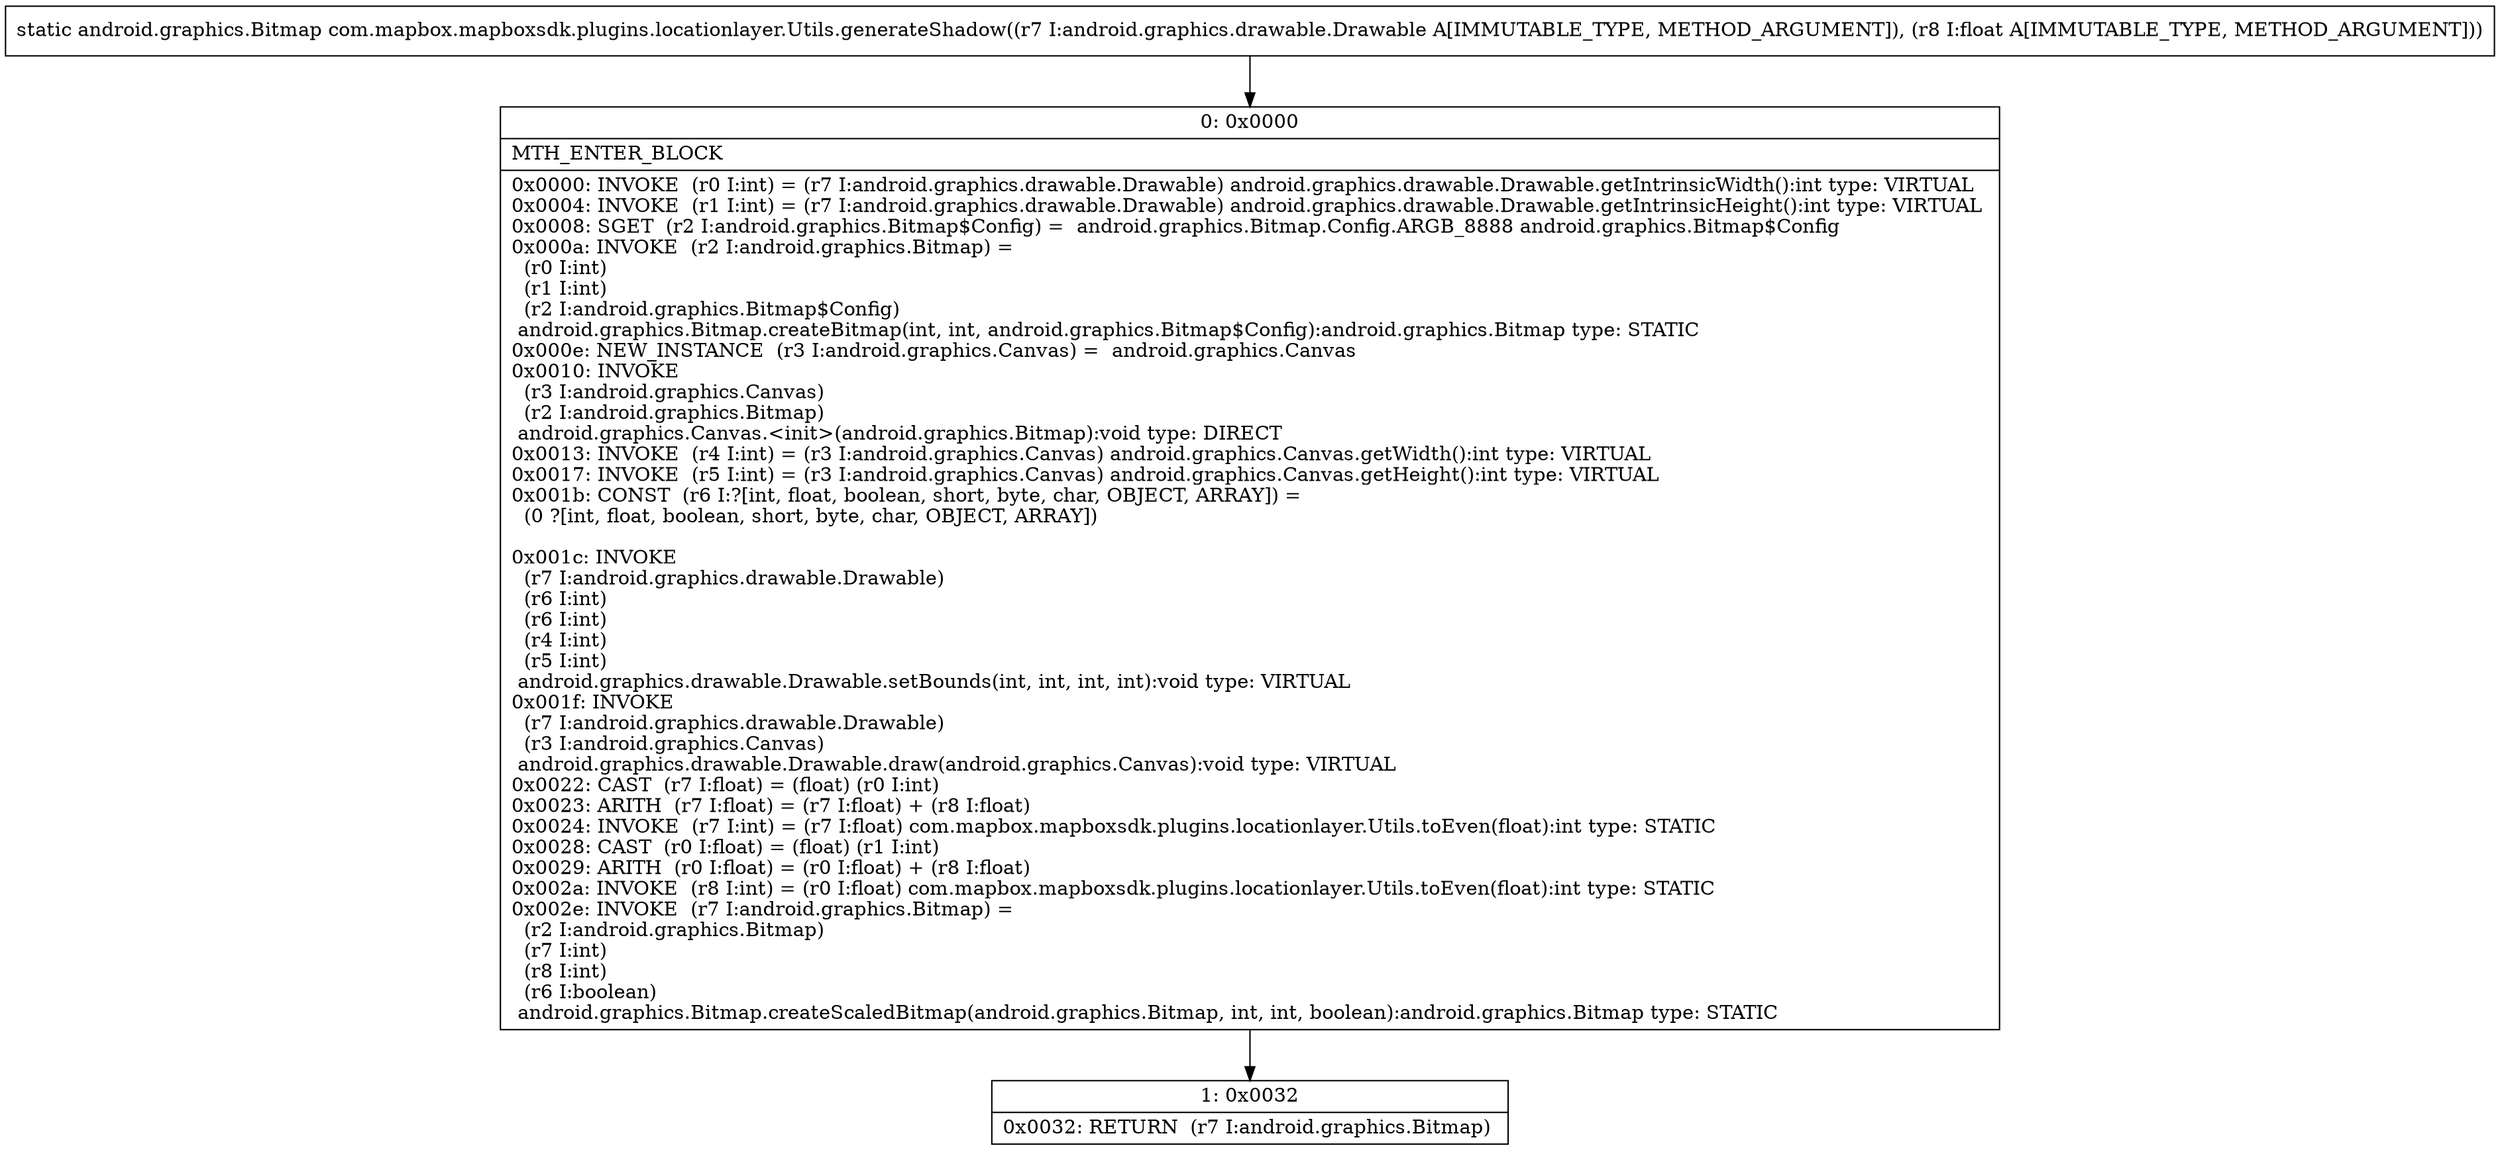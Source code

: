 digraph "CFG forcom.mapbox.mapboxsdk.plugins.locationlayer.Utils.generateShadow(Landroid\/graphics\/drawable\/Drawable;F)Landroid\/graphics\/Bitmap;" {
Node_0 [shape=record,label="{0\:\ 0x0000|MTH_ENTER_BLOCK\l|0x0000: INVOKE  (r0 I:int) = (r7 I:android.graphics.drawable.Drawable) android.graphics.drawable.Drawable.getIntrinsicWidth():int type: VIRTUAL \l0x0004: INVOKE  (r1 I:int) = (r7 I:android.graphics.drawable.Drawable) android.graphics.drawable.Drawable.getIntrinsicHeight():int type: VIRTUAL \l0x0008: SGET  (r2 I:android.graphics.Bitmap$Config) =  android.graphics.Bitmap.Config.ARGB_8888 android.graphics.Bitmap$Config \l0x000a: INVOKE  (r2 I:android.graphics.Bitmap) = \l  (r0 I:int)\l  (r1 I:int)\l  (r2 I:android.graphics.Bitmap$Config)\l android.graphics.Bitmap.createBitmap(int, int, android.graphics.Bitmap$Config):android.graphics.Bitmap type: STATIC \l0x000e: NEW_INSTANCE  (r3 I:android.graphics.Canvas) =  android.graphics.Canvas \l0x0010: INVOKE  \l  (r3 I:android.graphics.Canvas)\l  (r2 I:android.graphics.Bitmap)\l android.graphics.Canvas.\<init\>(android.graphics.Bitmap):void type: DIRECT \l0x0013: INVOKE  (r4 I:int) = (r3 I:android.graphics.Canvas) android.graphics.Canvas.getWidth():int type: VIRTUAL \l0x0017: INVOKE  (r5 I:int) = (r3 I:android.graphics.Canvas) android.graphics.Canvas.getHeight():int type: VIRTUAL \l0x001b: CONST  (r6 I:?[int, float, boolean, short, byte, char, OBJECT, ARRAY]) = \l  (0 ?[int, float, boolean, short, byte, char, OBJECT, ARRAY])\l \l0x001c: INVOKE  \l  (r7 I:android.graphics.drawable.Drawable)\l  (r6 I:int)\l  (r6 I:int)\l  (r4 I:int)\l  (r5 I:int)\l android.graphics.drawable.Drawable.setBounds(int, int, int, int):void type: VIRTUAL \l0x001f: INVOKE  \l  (r7 I:android.graphics.drawable.Drawable)\l  (r3 I:android.graphics.Canvas)\l android.graphics.drawable.Drawable.draw(android.graphics.Canvas):void type: VIRTUAL \l0x0022: CAST  (r7 I:float) = (float) (r0 I:int) \l0x0023: ARITH  (r7 I:float) = (r7 I:float) + (r8 I:float) \l0x0024: INVOKE  (r7 I:int) = (r7 I:float) com.mapbox.mapboxsdk.plugins.locationlayer.Utils.toEven(float):int type: STATIC \l0x0028: CAST  (r0 I:float) = (float) (r1 I:int) \l0x0029: ARITH  (r0 I:float) = (r0 I:float) + (r8 I:float) \l0x002a: INVOKE  (r8 I:int) = (r0 I:float) com.mapbox.mapboxsdk.plugins.locationlayer.Utils.toEven(float):int type: STATIC \l0x002e: INVOKE  (r7 I:android.graphics.Bitmap) = \l  (r2 I:android.graphics.Bitmap)\l  (r7 I:int)\l  (r8 I:int)\l  (r6 I:boolean)\l android.graphics.Bitmap.createScaledBitmap(android.graphics.Bitmap, int, int, boolean):android.graphics.Bitmap type: STATIC \l}"];
Node_1 [shape=record,label="{1\:\ 0x0032|0x0032: RETURN  (r7 I:android.graphics.Bitmap) \l}"];
MethodNode[shape=record,label="{static android.graphics.Bitmap com.mapbox.mapboxsdk.plugins.locationlayer.Utils.generateShadow((r7 I:android.graphics.drawable.Drawable A[IMMUTABLE_TYPE, METHOD_ARGUMENT]), (r8 I:float A[IMMUTABLE_TYPE, METHOD_ARGUMENT])) }"];
MethodNode -> Node_0;
Node_0 -> Node_1;
}

